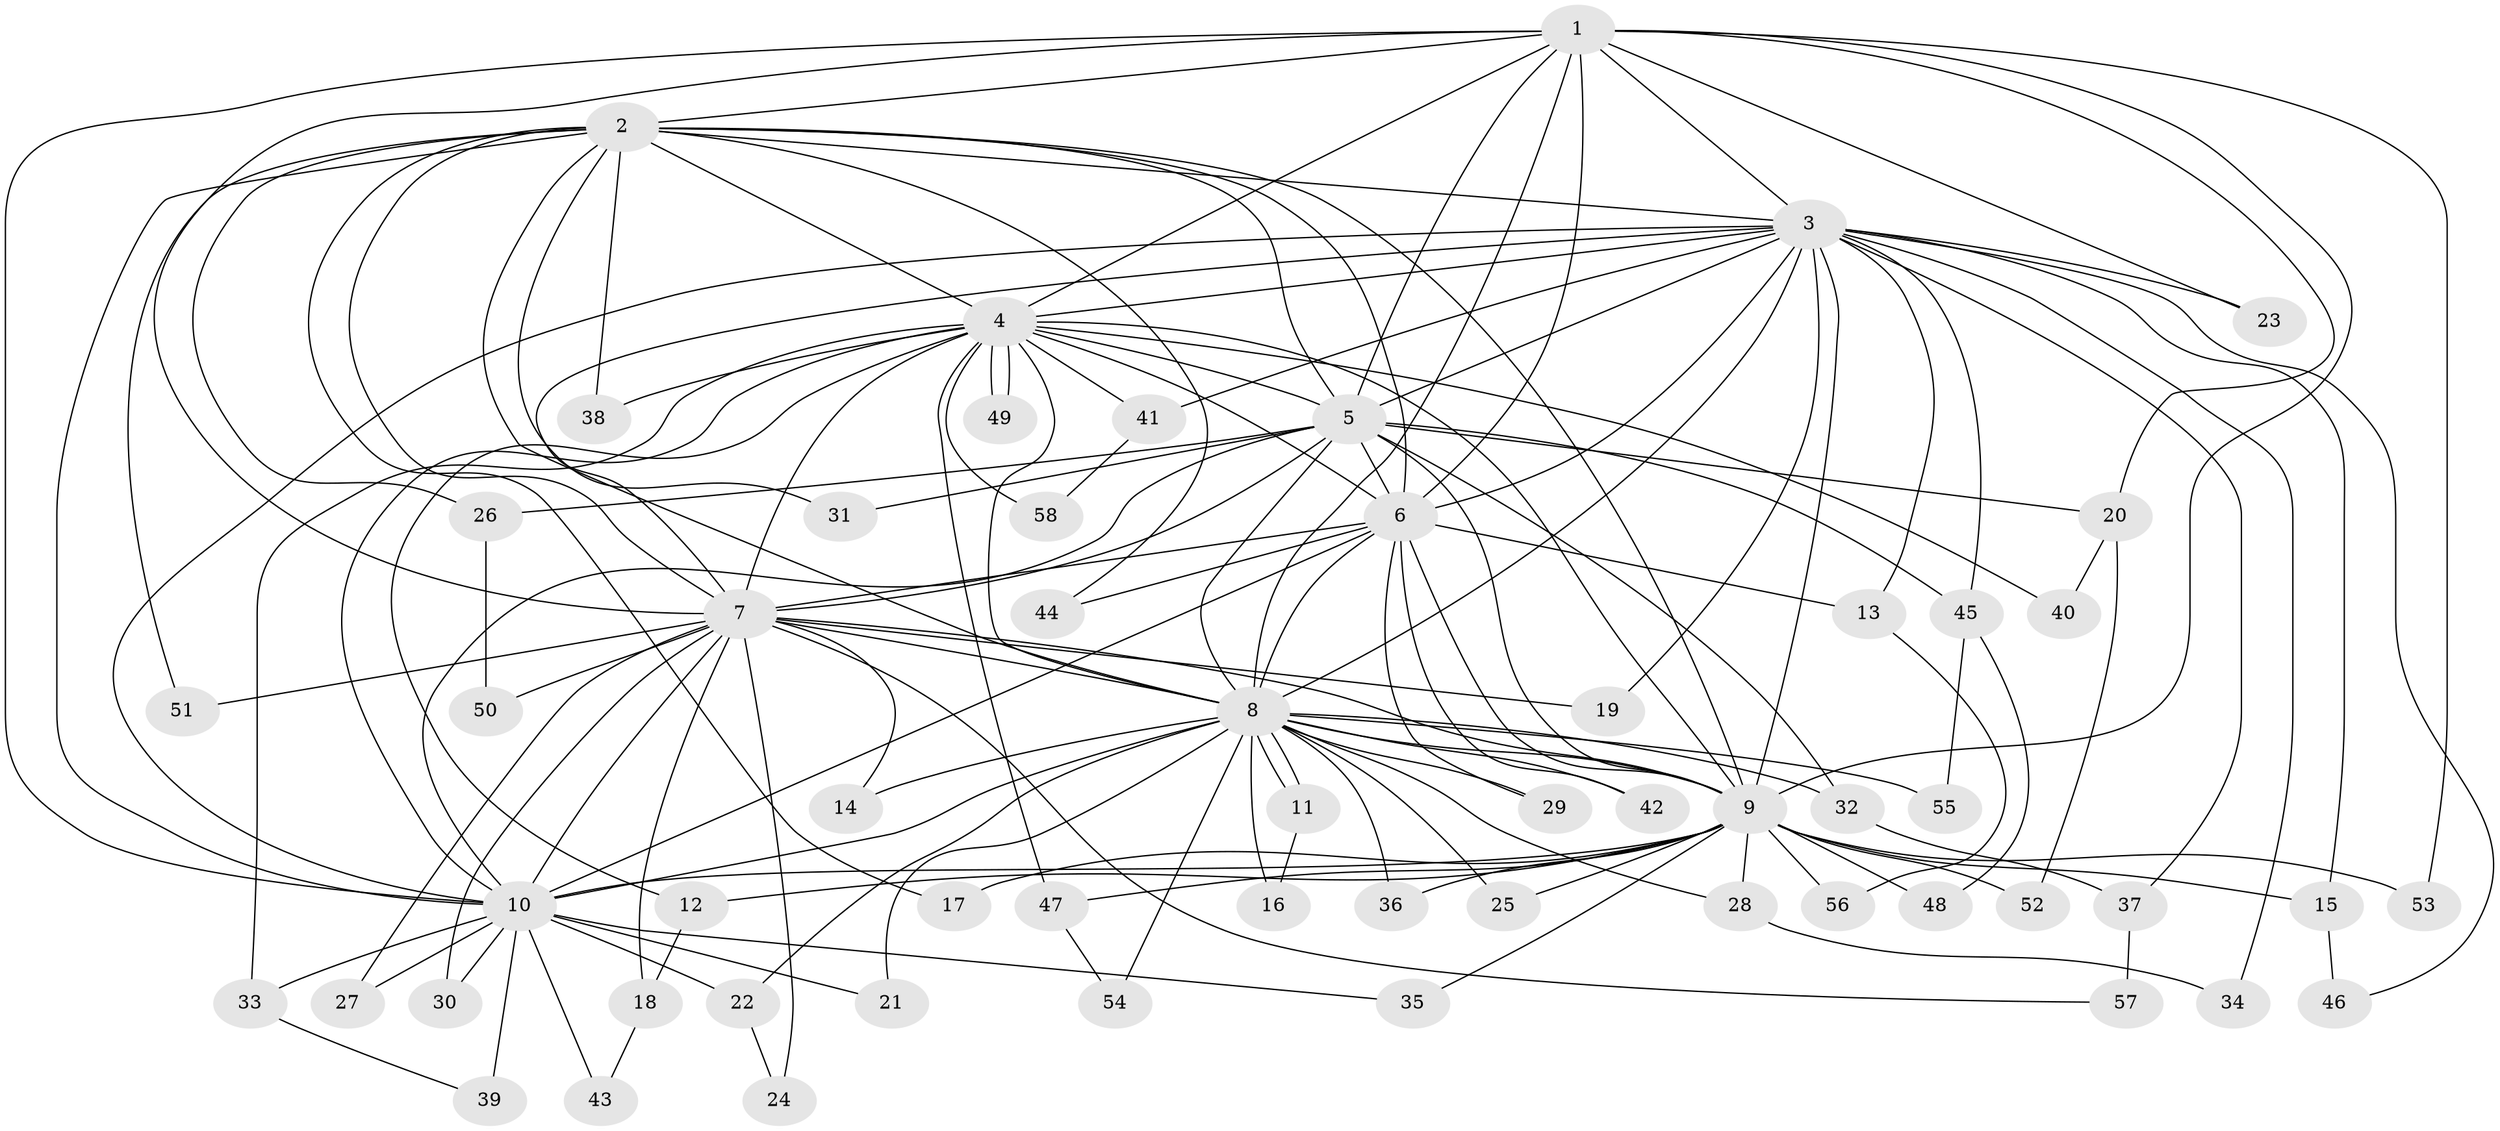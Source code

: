 // coarse degree distribution, {10: 0.024390243902439025, 13: 0.024390243902439025, 19: 0.024390243902439025, 16: 0.04878048780487805, 11: 0.024390243902439025, 21: 0.024390243902439025, 18: 0.024390243902439025, 14: 0.024390243902439025, 3: 0.21951219512195122, 4: 0.04878048780487805, 2: 0.4878048780487805, 1: 0.024390243902439025}
// Generated by graph-tools (version 1.1) at 2025/23/03/03/25 07:23:47]
// undirected, 58 vertices, 141 edges
graph export_dot {
graph [start="1"]
  node [color=gray90,style=filled];
  1;
  2;
  3;
  4;
  5;
  6;
  7;
  8;
  9;
  10;
  11;
  12;
  13;
  14;
  15;
  16;
  17;
  18;
  19;
  20;
  21;
  22;
  23;
  24;
  25;
  26;
  27;
  28;
  29;
  30;
  31;
  32;
  33;
  34;
  35;
  36;
  37;
  38;
  39;
  40;
  41;
  42;
  43;
  44;
  45;
  46;
  47;
  48;
  49;
  50;
  51;
  52;
  53;
  54;
  55;
  56;
  57;
  58;
  1 -- 2;
  1 -- 3;
  1 -- 4;
  1 -- 5;
  1 -- 6;
  1 -- 7;
  1 -- 8;
  1 -- 9;
  1 -- 10;
  1 -- 20;
  1 -- 23;
  1 -- 53;
  2 -- 3;
  2 -- 4;
  2 -- 5;
  2 -- 6;
  2 -- 7;
  2 -- 8;
  2 -- 9;
  2 -- 10;
  2 -- 17;
  2 -- 26;
  2 -- 31;
  2 -- 38;
  2 -- 44;
  2 -- 51;
  3 -- 4;
  3 -- 5;
  3 -- 6;
  3 -- 7;
  3 -- 8;
  3 -- 9;
  3 -- 10;
  3 -- 13;
  3 -- 15;
  3 -- 19;
  3 -- 23;
  3 -- 34;
  3 -- 37;
  3 -- 41;
  3 -- 45;
  3 -- 46;
  4 -- 5;
  4 -- 6;
  4 -- 7;
  4 -- 8;
  4 -- 9;
  4 -- 10;
  4 -- 12;
  4 -- 33;
  4 -- 38;
  4 -- 40;
  4 -- 41;
  4 -- 47;
  4 -- 49;
  4 -- 49;
  4 -- 58;
  5 -- 6;
  5 -- 7;
  5 -- 8;
  5 -- 9;
  5 -- 10;
  5 -- 20;
  5 -- 26;
  5 -- 31;
  5 -- 32;
  5 -- 45;
  6 -- 7;
  6 -- 8;
  6 -- 9;
  6 -- 10;
  6 -- 13;
  6 -- 29;
  6 -- 42;
  6 -- 44;
  7 -- 8;
  7 -- 9;
  7 -- 10;
  7 -- 14;
  7 -- 18;
  7 -- 19;
  7 -- 24;
  7 -- 27;
  7 -- 30;
  7 -- 50;
  7 -- 51;
  7 -- 57;
  8 -- 9;
  8 -- 10;
  8 -- 11;
  8 -- 11;
  8 -- 14;
  8 -- 16;
  8 -- 21;
  8 -- 22;
  8 -- 25;
  8 -- 28;
  8 -- 29;
  8 -- 32;
  8 -- 36;
  8 -- 42;
  8 -- 54;
  8 -- 55;
  9 -- 10;
  9 -- 12;
  9 -- 15;
  9 -- 17;
  9 -- 25;
  9 -- 28;
  9 -- 35;
  9 -- 36;
  9 -- 47;
  9 -- 48;
  9 -- 52;
  9 -- 53;
  9 -- 56;
  10 -- 21;
  10 -- 22;
  10 -- 27;
  10 -- 30;
  10 -- 33;
  10 -- 35;
  10 -- 39;
  10 -- 43;
  11 -- 16;
  12 -- 18;
  13 -- 56;
  15 -- 46;
  18 -- 43;
  20 -- 40;
  20 -- 52;
  22 -- 24;
  26 -- 50;
  28 -- 34;
  32 -- 37;
  33 -- 39;
  37 -- 57;
  41 -- 58;
  45 -- 48;
  45 -- 55;
  47 -- 54;
}
